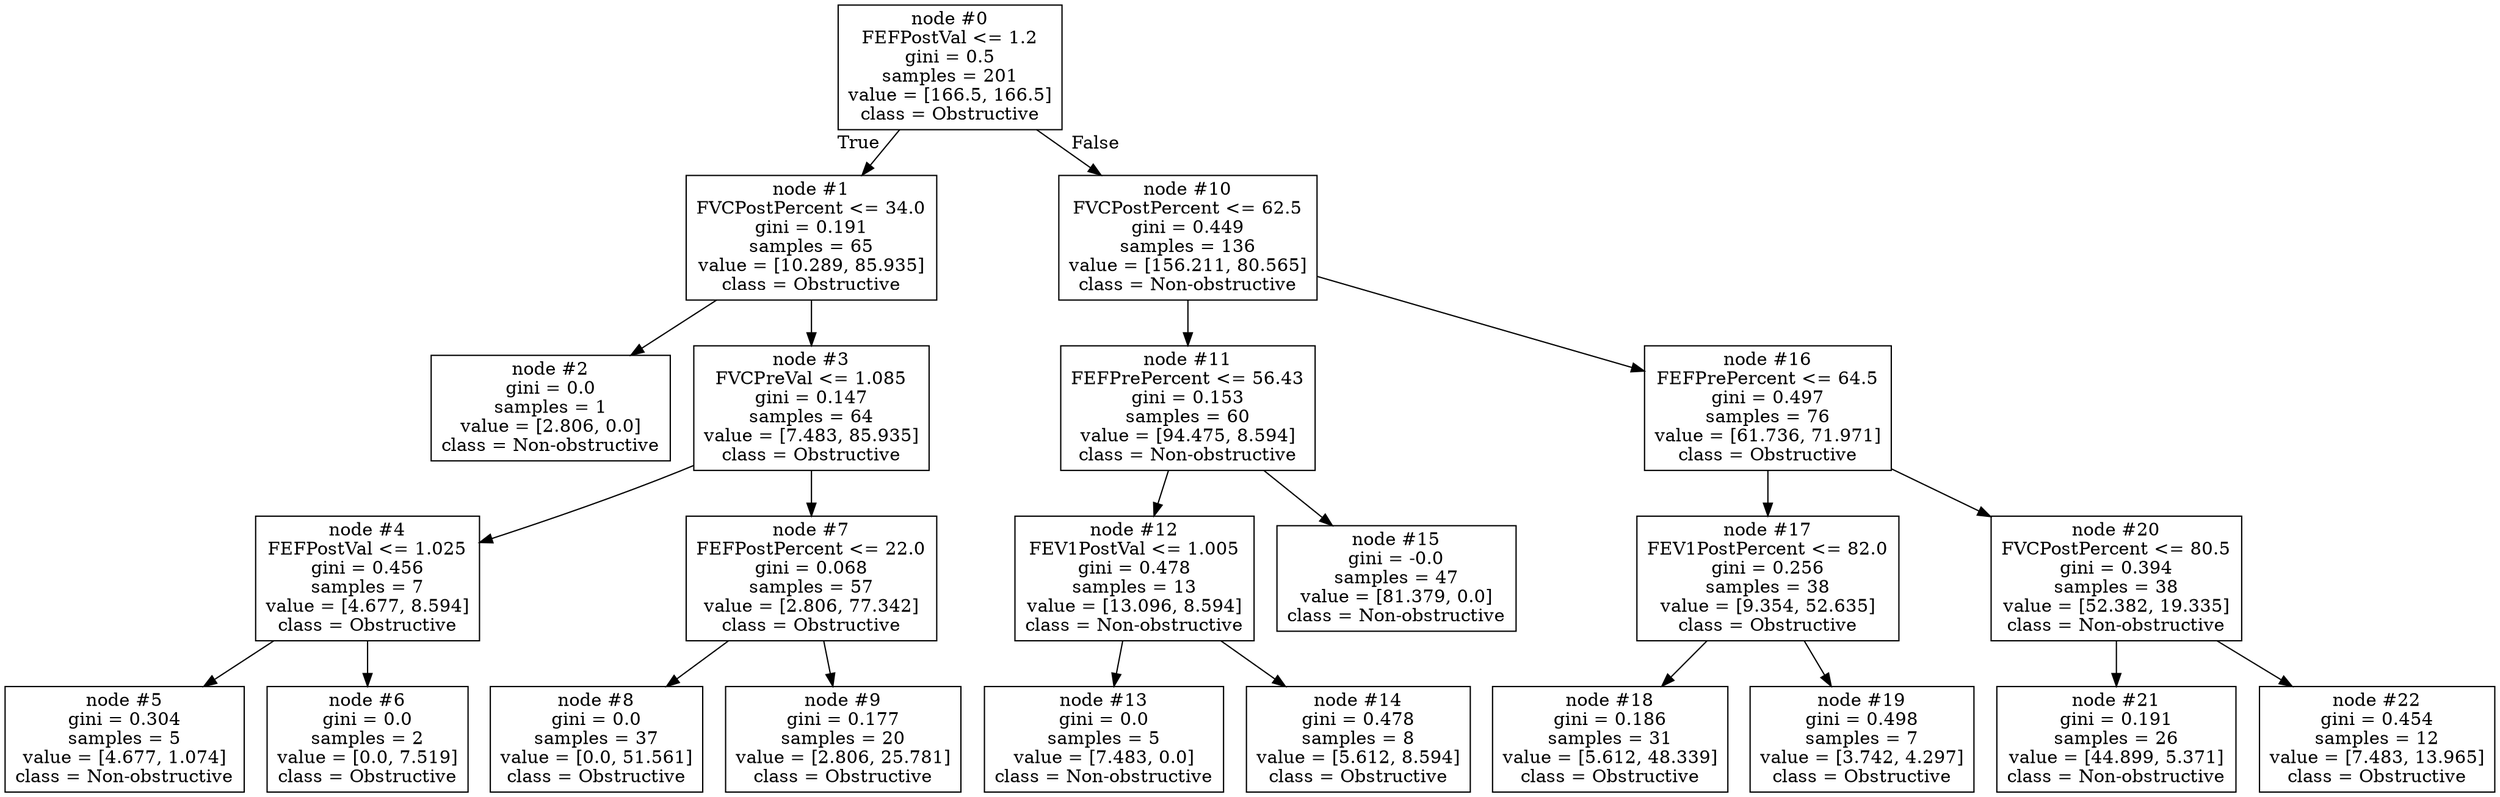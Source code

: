 digraph Tree {
node [shape=box] ;
0 [label="node #0\nFEFPostVal <= 1.2\ngini = 0.5\nsamples = 201\nvalue = [166.5, 166.5]\nclass = Obstructive"] ;
1 [label="node #1\nFVCPostPercent <= 34.0\ngini = 0.191\nsamples = 65\nvalue = [10.289, 85.935]\nclass = Obstructive"] ;
0 -> 1 [labeldistance=2.5, labelangle=45, headlabel="True"] ;
2 [label="node #2\ngini = 0.0\nsamples = 1\nvalue = [2.806, 0.0]\nclass = Non-obstructive"] ;
1 -> 2 ;
3 [label="node #3\nFVCPreVal <= 1.085\ngini = 0.147\nsamples = 64\nvalue = [7.483, 85.935]\nclass = Obstructive"] ;
1 -> 3 ;
4 [label="node #4\nFEFPostVal <= 1.025\ngini = 0.456\nsamples = 7\nvalue = [4.677, 8.594]\nclass = Obstructive"] ;
3 -> 4 ;
5 [label="node #5\ngini = 0.304\nsamples = 5\nvalue = [4.677, 1.074]\nclass = Non-obstructive"] ;
4 -> 5 ;
6 [label="node #6\ngini = 0.0\nsamples = 2\nvalue = [0.0, 7.519]\nclass = Obstructive"] ;
4 -> 6 ;
7 [label="node #7\nFEFPostPercent <= 22.0\ngini = 0.068\nsamples = 57\nvalue = [2.806, 77.342]\nclass = Obstructive"] ;
3 -> 7 ;
8 [label="node #8\ngini = 0.0\nsamples = 37\nvalue = [0.0, 51.561]\nclass = Obstructive"] ;
7 -> 8 ;
9 [label="node #9\ngini = 0.177\nsamples = 20\nvalue = [2.806, 25.781]\nclass = Obstructive"] ;
7 -> 9 ;
10 [label="node #10\nFVCPostPercent <= 62.5\ngini = 0.449\nsamples = 136\nvalue = [156.211, 80.565]\nclass = Non-obstructive"] ;
0 -> 10 [labeldistance=2.5, labelangle=-45, headlabel="False"] ;
11 [label="node #11\nFEFPrePercent <= 56.43\ngini = 0.153\nsamples = 60\nvalue = [94.475, 8.594]\nclass = Non-obstructive"] ;
10 -> 11 ;
12 [label="node #12\nFEV1PostVal <= 1.005\ngini = 0.478\nsamples = 13\nvalue = [13.096, 8.594]\nclass = Non-obstructive"] ;
11 -> 12 ;
13 [label="node #13\ngini = 0.0\nsamples = 5\nvalue = [7.483, 0.0]\nclass = Non-obstructive"] ;
12 -> 13 ;
14 [label="node #14\ngini = 0.478\nsamples = 8\nvalue = [5.612, 8.594]\nclass = Obstructive"] ;
12 -> 14 ;
15 [label="node #15\ngini = -0.0\nsamples = 47\nvalue = [81.379, 0.0]\nclass = Non-obstructive"] ;
11 -> 15 ;
16 [label="node #16\nFEFPrePercent <= 64.5\ngini = 0.497\nsamples = 76\nvalue = [61.736, 71.971]\nclass = Obstructive"] ;
10 -> 16 ;
17 [label="node #17\nFEV1PostPercent <= 82.0\ngini = 0.256\nsamples = 38\nvalue = [9.354, 52.635]\nclass = Obstructive"] ;
16 -> 17 ;
18 [label="node #18\ngini = 0.186\nsamples = 31\nvalue = [5.612, 48.339]\nclass = Obstructive"] ;
17 -> 18 ;
19 [label="node #19\ngini = 0.498\nsamples = 7\nvalue = [3.742, 4.297]\nclass = Obstructive"] ;
17 -> 19 ;
20 [label="node #20\nFVCPostPercent <= 80.5\ngini = 0.394\nsamples = 38\nvalue = [52.382, 19.335]\nclass = Non-obstructive"] ;
16 -> 20 ;
21 [label="node #21\ngini = 0.191\nsamples = 26\nvalue = [44.899, 5.371]\nclass = Non-obstructive"] ;
20 -> 21 ;
22 [label="node #22\ngini = 0.454\nsamples = 12\nvalue = [7.483, 13.965]\nclass = Obstructive"] ;
20 -> 22 ;
}